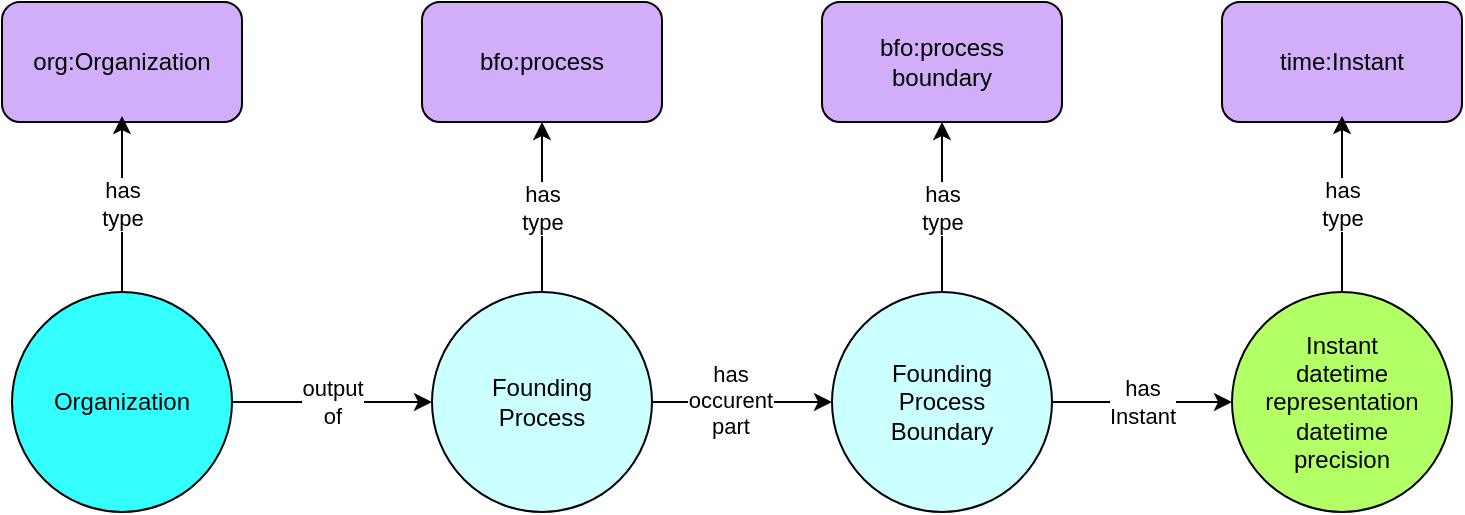<mxfile version="14.6.13" type="device"><diagram name="Page-1" id="ad52d381-51e7-2e0d-a935-2d0ddd2fd229"><mxGraphModel dx="1122" dy="533" grid="1" gridSize="10" guides="1" tooltips="1" connect="1" arrows="1" fold="1" page="1" pageScale="1" pageWidth="1100" pageHeight="850" background="#ffffff" math="0" shadow="0"><root><mxCell id="0"/><mxCell id="1" parent="0"/><mxCell id="2pEC1yQiAoEebpSPCEC3-3" value="bfo:process" style="rounded=1;whiteSpace=wrap;html=1;fillColor=#d2adf9;" parent="1" vertex="1"><mxGeometry x="320" y="183" width="120" height="60" as="geometry"/></mxCell><mxCell id="2pEC1yQiAoEebpSPCEC3-4" value="&lt;div&gt;bfo:process&lt;/div&gt;&lt;div&gt; boundary&lt;/div&gt;" style="rounded=1;whiteSpace=wrap;html=1;fillColor=#d2adf9;" parent="1" vertex="1"><mxGeometry x="520" y="183" width="120" height="60" as="geometry"/></mxCell><mxCell id="2pEC1yQiAoEebpSPCEC3-5" value="&lt;div&gt;time:Instant&lt;br&gt;&lt;/div&gt;" style="rounded=1;whiteSpace=wrap;html=1;fillColor=#d2adf9;" parent="1" vertex="1"><mxGeometry x="720" y="183" width="120" height="60" as="geometry"/></mxCell><mxCell id="2pEC1yQiAoEebpSPCEC3-7" value="Organization" style="ellipse;whiteSpace=wrap;html=1;aspect=fixed;fillColor=#33FFFF;" parent="1" vertex="1"><mxGeometry x="115" y="328" width="110" height="110" as="geometry"/></mxCell><mxCell id="2pEC1yQiAoEebpSPCEC3-8" value="org:Organization" style="rounded=1;whiteSpace=wrap;html=1;fillColor=#d2adf9;" parent="1" vertex="1"><mxGeometry x="110" y="183" width="120" height="60" as="geometry"/></mxCell><mxCell id="2pEC1yQiAoEebpSPCEC3-9" value="&lt;div&gt;Founding&lt;/div&gt;&lt;div&gt;Process&lt;br&gt;&lt;/div&gt;" style="ellipse;whiteSpace=wrap;html=1;aspect=fixed;fillColor=#CCFFFF;" parent="1" vertex="1"><mxGeometry x="325" y="328" width="110" height="110" as="geometry"/></mxCell><mxCell id="2pEC1yQiAoEebpSPCEC3-10" value="&lt;div&gt;Founding&lt;/div&gt;&lt;div&gt;Process&lt;/div&gt;&lt;div&gt;Boundary&lt;br&gt;&lt;/div&gt;" style="ellipse;whiteSpace=wrap;html=1;aspect=fixed;fillColor=#CCFFFF;" parent="1" vertex="1"><mxGeometry x="525" y="328" width="110" height="110" as="geometry"/></mxCell><mxCell id="2pEC1yQiAoEebpSPCEC3-11" value="&lt;div&gt;Instant&lt;/div&gt;&lt;div&gt;datetime representation&lt;/div&gt;&lt;div&gt;datetime&lt;/div&gt;&lt;div&gt;precision&lt;br&gt;&lt;/div&gt;" style="ellipse;whiteSpace=wrap;html=1;aspect=fixed;fillColor=#B3FF66;" parent="1" vertex="1"><mxGeometry x="725" y="328" width="110" height="110" as="geometry"/></mxCell><mxCell id="2pEC1yQiAoEebpSPCEC3-12" value="&lt;div&gt;output&lt;/div&gt;&lt;div&gt;of&lt;br&gt;&lt;/div&gt;" style="endArrow=classic;html=1;exitX=1;exitY=0.5;exitDx=0;exitDy=0;entryX=0;entryY=0.5;entryDx=0;entryDy=0;" parent="1" source="2pEC1yQiAoEebpSPCEC3-7" target="2pEC1yQiAoEebpSPCEC3-9" edge="1"><mxGeometry width="50" height="50" relative="1" as="geometry"><mxPoint x="380" y="443" as="sourcePoint"/><mxPoint x="430" y="393" as="targetPoint"/></mxGeometry></mxCell><mxCell id="2pEC1yQiAoEebpSPCEC3-14" value="" style="endArrow=classic;html=1;exitX=1;exitY=0.5;exitDx=0;exitDy=0;entryX=0;entryY=0.5;entryDx=0;entryDy=0;" parent="1" source="2pEC1yQiAoEebpSPCEC3-9" target="2pEC1yQiAoEebpSPCEC3-10" edge="1"><mxGeometry width="50" height="50" relative="1" as="geometry"><mxPoint x="400" y="413" as="sourcePoint"/><mxPoint x="450" y="363" as="targetPoint"/></mxGeometry></mxCell><mxCell id="2pEC1yQiAoEebpSPCEC3-15" value="&lt;div&gt;has&lt;/div&gt;&lt;div&gt;occurent&lt;/div&gt;&lt;div&gt;part&lt;br&gt;&lt;/div&gt;" style="edgeLabel;html=1;align=center;verticalAlign=middle;resizable=0;points=[];" parent="2pEC1yQiAoEebpSPCEC3-14" vertex="1" connectable="0"><mxGeometry x="-0.133" y="1" relative="1" as="geometry"><mxPoint as="offset"/></mxGeometry></mxCell><mxCell id="2pEC1yQiAoEebpSPCEC3-16" value="&lt;div&gt;has&lt;/div&gt;&lt;div&gt;Instant&lt;br&gt;&lt;/div&gt;" style="endArrow=classic;html=1;exitX=1;exitY=0.5;exitDx=0;exitDy=0;entryX=0;entryY=0.5;entryDx=0;entryDy=0;" parent="1" source="2pEC1yQiAoEebpSPCEC3-10" target="2pEC1yQiAoEebpSPCEC3-11" edge="1"><mxGeometry width="50" height="50" relative="1" as="geometry"><mxPoint x="500" y="513" as="sourcePoint"/><mxPoint x="550" y="463" as="targetPoint"/></mxGeometry></mxCell><mxCell id="2pEC1yQiAoEebpSPCEC3-17" value="&lt;div&gt;has&lt;/div&gt;&lt;div&gt;type&lt;br&gt;&lt;/div&gt;" style="endArrow=classic;html=1;exitX=0.5;exitY=0;exitDx=0;exitDy=0;" parent="1" source="2pEC1yQiAoEebpSPCEC3-7" edge="1"><mxGeometry width="50" height="50" relative="1" as="geometry"><mxPoint x="380" y="430" as="sourcePoint"/><mxPoint x="170" y="240" as="targetPoint"/></mxGeometry></mxCell><mxCell id="2pEC1yQiAoEebpSPCEC3-18" value="&lt;div&gt;has&lt;/div&gt;&lt;div&gt;type&lt;br&gt;&lt;/div&gt;" style="endArrow=classic;html=1;entryX=0.5;entryY=1;entryDx=0;entryDy=0;" parent="1" source="2pEC1yQiAoEebpSPCEC3-9" target="2pEC1yQiAoEebpSPCEC3-3" edge="1"><mxGeometry width="50" height="50" relative="1" as="geometry"><mxPoint x="180" y="325" as="sourcePoint"/><mxPoint x="180" y="250" as="targetPoint"/></mxGeometry></mxCell><mxCell id="2pEC1yQiAoEebpSPCEC3-19" value="&lt;div&gt;has&lt;/div&gt;&lt;div&gt;type&lt;br&gt;&lt;/div&gt;" style="endArrow=classic;html=1;exitX=0.5;exitY=0;exitDx=0;exitDy=0;entryX=0.5;entryY=1;entryDx=0;entryDy=0;" parent="1" source="2pEC1yQiAoEebpSPCEC3-10" target="2pEC1yQiAoEebpSPCEC3-4" edge="1"><mxGeometry width="50" height="50" relative="1" as="geometry"><mxPoint x="190" y="335" as="sourcePoint"/><mxPoint x="190" y="260" as="targetPoint"/></mxGeometry></mxCell><mxCell id="2pEC1yQiAoEebpSPCEC3-20" value="&lt;div&gt;has&lt;/div&gt;&lt;div&gt;type&lt;br&gt;&lt;/div&gt;" style="endArrow=classic;html=1;" parent="1" source="2pEC1yQiAoEebpSPCEC3-11" edge="1"><mxGeometry width="50" height="50" relative="1" as="geometry"><mxPoint x="200" y="345" as="sourcePoint"/><mxPoint x="780" y="240" as="targetPoint"/></mxGeometry></mxCell></root></mxGraphModel></diagram></mxfile>